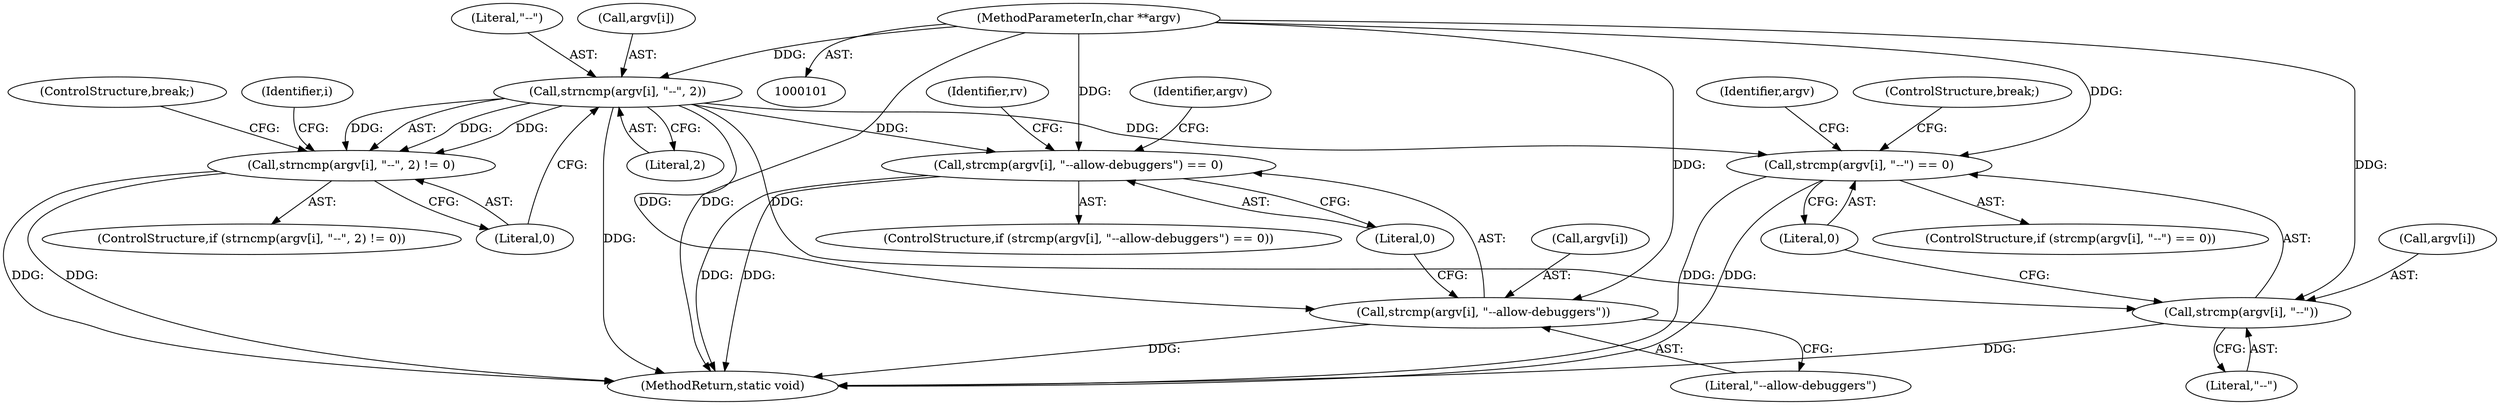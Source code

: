 digraph "0_firejail_6b8dba29d73257311564ee7f27b9b14758cc693e@array" {
"1000196" [label="(Call,strncmp(argv[i], \"--\", 2))"];
"1000103" [label="(MethodParameterIn,char **argv)"];
"1000117" [label="(Call,strcmp(argv[i], \"--allow-debuggers\") == 0)"];
"1000118" [label="(Call,strcmp(argv[i], \"--allow-debuggers\"))"];
"1000186" [label="(Call,strcmp(argv[i], \"--\") == 0)"];
"1000187" [label="(Call,strcmp(argv[i], \"--\"))"];
"1000195" [label="(Call,strncmp(argv[i], \"--\", 2) != 0)"];
"1000189" [label="(Identifier,argv)"];
"1000193" [label="(ControlStructure,break;)"];
"1000203" [label="(ControlStructure,break;)"];
"1000185" [label="(ControlStructure,if (strcmp(argv[i], \"--\") == 0))"];
"1000191" [label="(Literal,\"--\")"];
"1000122" [label="(Literal,\"--allow-debuggers\")"];
"1000192" [label="(Literal,0)"];
"1000194" [label="(ControlStructure,if (strncmp(argv[i], \"--\", 2) != 0))"];
"1000195" [label="(Call,strncmp(argv[i], \"--\", 2) != 0)"];
"1000116" [label="(ControlStructure,if (strcmp(argv[i], \"--allow-debuggers\") == 0))"];
"1000123" [label="(Literal,0)"];
"1000196" [label="(Call,strncmp(argv[i], \"--\", 2))"];
"1000118" [label="(Call,strcmp(argv[i], \"--allow-debuggers\"))"];
"1000200" [label="(Literal,\"--\")"];
"1000128" [label="(Identifier,rv)"];
"1000202" [label="(Literal,0)"];
"1000187" [label="(Call,strcmp(argv[i], \"--\"))"];
"1000103" [label="(MethodParameterIn,char **argv)"];
"1000188" [label="(Call,argv[i])"];
"1000197" [label="(Call,argv[i])"];
"1000201" [label="(Literal,2)"];
"1000204" [label="(MethodReturn,static void)"];
"1000117" [label="(Call,strcmp(argv[i], \"--allow-debuggers\") == 0)"];
"1000198" [label="(Identifier,argv)"];
"1000114" [label="(Identifier,i)"];
"1000186" [label="(Call,strcmp(argv[i], \"--\") == 0)"];
"1000119" [label="(Call,argv[i])"];
"1000196" -> "1000195"  [label="AST: "];
"1000196" -> "1000201"  [label="CFG: "];
"1000197" -> "1000196"  [label="AST: "];
"1000200" -> "1000196"  [label="AST: "];
"1000201" -> "1000196"  [label="AST: "];
"1000202" -> "1000196"  [label="CFG: "];
"1000196" -> "1000204"  [label="DDG: "];
"1000196" -> "1000117"  [label="DDG: "];
"1000196" -> "1000118"  [label="DDG: "];
"1000196" -> "1000186"  [label="DDG: "];
"1000196" -> "1000187"  [label="DDG: "];
"1000196" -> "1000195"  [label="DDG: "];
"1000196" -> "1000195"  [label="DDG: "];
"1000196" -> "1000195"  [label="DDG: "];
"1000103" -> "1000196"  [label="DDG: "];
"1000103" -> "1000101"  [label="AST: "];
"1000103" -> "1000204"  [label="DDG: "];
"1000103" -> "1000117"  [label="DDG: "];
"1000103" -> "1000118"  [label="DDG: "];
"1000103" -> "1000186"  [label="DDG: "];
"1000103" -> "1000187"  [label="DDG: "];
"1000117" -> "1000116"  [label="AST: "];
"1000117" -> "1000123"  [label="CFG: "];
"1000118" -> "1000117"  [label="AST: "];
"1000123" -> "1000117"  [label="AST: "];
"1000128" -> "1000117"  [label="CFG: "];
"1000189" -> "1000117"  [label="CFG: "];
"1000117" -> "1000204"  [label="DDG: "];
"1000117" -> "1000204"  [label="DDG: "];
"1000118" -> "1000122"  [label="CFG: "];
"1000119" -> "1000118"  [label="AST: "];
"1000122" -> "1000118"  [label="AST: "];
"1000123" -> "1000118"  [label="CFG: "];
"1000118" -> "1000204"  [label="DDG: "];
"1000186" -> "1000185"  [label="AST: "];
"1000186" -> "1000192"  [label="CFG: "];
"1000187" -> "1000186"  [label="AST: "];
"1000192" -> "1000186"  [label="AST: "];
"1000193" -> "1000186"  [label="CFG: "];
"1000198" -> "1000186"  [label="CFG: "];
"1000186" -> "1000204"  [label="DDG: "];
"1000186" -> "1000204"  [label="DDG: "];
"1000187" -> "1000191"  [label="CFG: "];
"1000188" -> "1000187"  [label="AST: "];
"1000191" -> "1000187"  [label="AST: "];
"1000192" -> "1000187"  [label="CFG: "];
"1000187" -> "1000204"  [label="DDG: "];
"1000195" -> "1000194"  [label="AST: "];
"1000195" -> "1000202"  [label="CFG: "];
"1000202" -> "1000195"  [label="AST: "];
"1000203" -> "1000195"  [label="CFG: "];
"1000114" -> "1000195"  [label="CFG: "];
"1000195" -> "1000204"  [label="DDG: "];
"1000195" -> "1000204"  [label="DDG: "];
}

